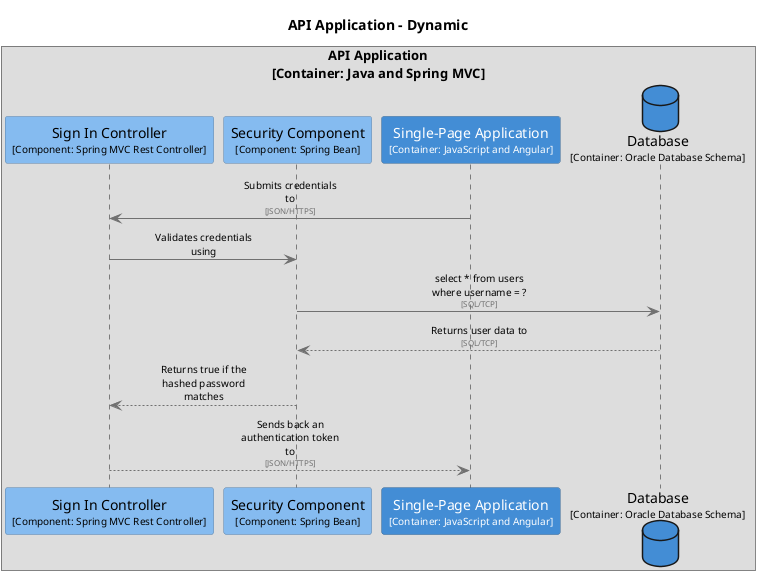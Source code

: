 @startuml
set separator none
title API Application - Dynamic

skinparam {
  arrowFontSize 10
  defaultTextAlignment center
  wrapWidth 200
  maxMessageSize 100
}

hide stereotype

skinparam sequenceParticipant<<InternetBankingSystem.Database>> {
  BackgroundColor #438dd5
  FontColor #ffffff
  BorderColor #2e6295
  shadowing false
}
skinparam sequenceParticipant<<InternetBankingSystem.APIApplication.SecurityComponent>> {
  BackgroundColor #85bbf0
  FontColor #000000
  BorderColor #5d82a8
  shadowing false
}
skinparam sequenceParticipant<<InternetBankingSystem.APIApplication.SignInController>> {
  BackgroundColor #85bbf0
  FontColor #000000
  BorderColor #5d82a8
  shadowing false
}
skinparam sequenceParticipant<<InternetBankingSystem.SinglePageApplication>> {
  BackgroundColor #438dd5
  FontColor #ffffff
  BorderColor #2e6295
  shadowing false
}

box "API Application\n[Container: Java and Spring MVC]"
  participant "Sign In Controller\n<size:10>[Component: Spring MVC Rest Controller]</size>" as InternetBankingSystem.APIApplication.SignInController <<InternetBankingSystem.APIApplication.SignInController>> #85bbf0
  participant "Security Component\n<size:10>[Component: Spring Bean]</size>" as InternetBankingSystem.APIApplication.SecurityComponent <<InternetBankingSystem.APIApplication.SecurityComponent>> #85bbf0
  participant "Single-Page Application\n<size:10>[Container: JavaScript and Angular]</size>" as InternetBankingSystem.SinglePageApplication <<InternetBankingSystem.SinglePageApplication>> #438dd5
  database "Database\n<size:10>[Container: Oracle Database Schema]</size>" as InternetBankingSystem.Database <<InternetBankingSystem.Database>> #438dd5

  InternetBankingSystem.SinglePageApplication -[#707070]> InternetBankingSystem.APIApplication.SignInController : Submits credentials to\n<color:#707070><size:8>[JSON/HTTPS]</size>
  InternetBankingSystem.APIApplication.SignInController -[#707070]> InternetBankingSystem.APIApplication.SecurityComponent : Validates credentials using
  InternetBankingSystem.APIApplication.SecurityComponent -[#707070]> InternetBankingSystem.Database : select * from users where username = ?\n<color:#707070><size:8>[SQL/TCP]</size>
  InternetBankingSystem.APIApplication.SecurityComponent <-[#707070]- InternetBankingSystem.Database : Returns user data to\n<color:#707070><size:8>[SQL/TCP]</size>
  InternetBankingSystem.APIApplication.SignInController <-[#707070]- InternetBankingSystem.APIApplication.SecurityComponent : Returns true if the hashed password matches
  InternetBankingSystem.SinglePageApplication <-[#707070]- InternetBankingSystem.APIApplication.SignInController : Sends back an authentication token to\n<color:#707070><size:8>[JSON/HTTPS]</size>
  @enduml